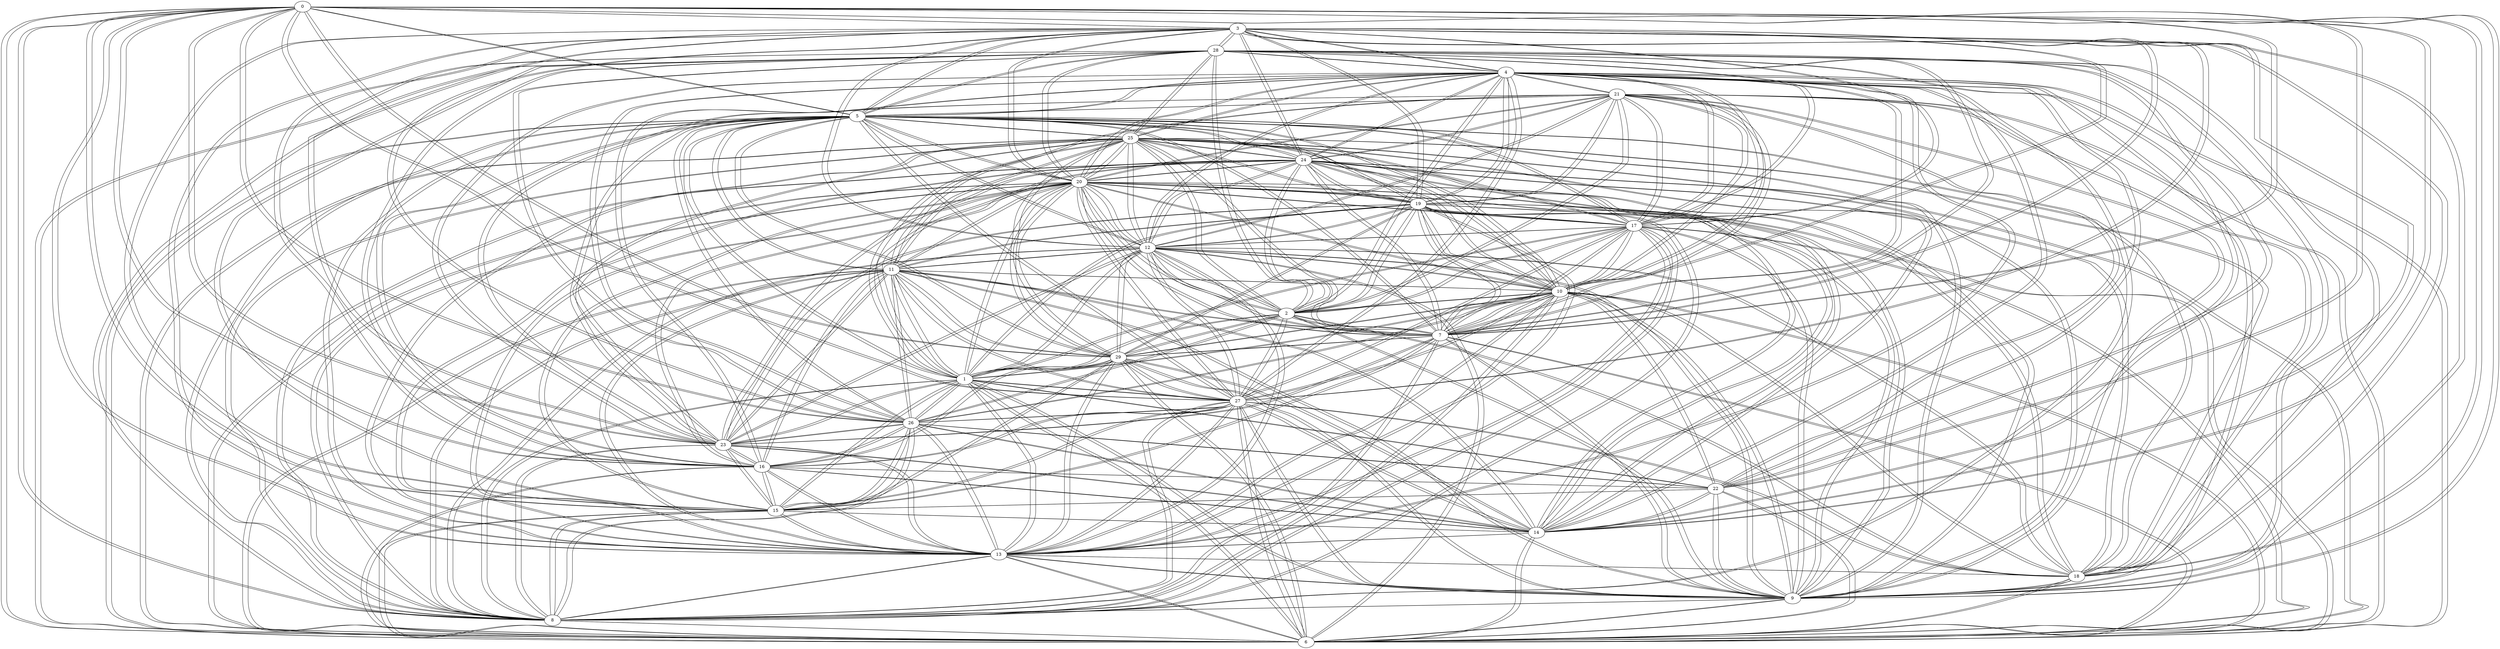 graph {
0 -- 3
0 -- 5
0 -- 6
0 -- 7
0 -- 8
0 -- 9
0 -- 13
0 -- 14
0 -- 15
0 -- 16
0 -- 18
0 -- 22
0 -- 23
0 -- 26
0 -- 27
0 -- 29
1 -- 2
1 -- 5
1 -- 6
1 -- 8
1 -- 9
1 -- 10
1 -- 11
1 -- 12
1 -- 13
1 -- 15
1 -- 17
1 -- 19
1 -- 20
1 -- 22
1 -- 23
1 -- 24
1 -- 25
1 -- 26
1 -- 27
1 -- 29
2 -- 1
2 -- 4
2 -- 7
2 -- 9
2 -- 10
2 -- 12
2 -- 17
2 -- 18
2 -- 19
2 -- 20
2 -- 21
2 -- 24
2 -- 25
2 -- 26
2 -- 27
2 -- 28
2 -- 29
3 -- 0
3 -- 4
3 -- 5
3 -- 7
3 -- 9
3 -- 10
3 -- 12
3 -- 13
3 -- 14
3 -- 15
3 -- 16
3 -- 17
3 -- 18
3 -- 19
3 -- 20
3 -- 23
3 -- 24
3 -- 26
3 -- 27
3 -- 28
4 -- 2
4 -- 3
4 -- 5
4 -- 6
4 -- 7
4 -- 8
4 -- 9
4 -- 10
4 -- 12
4 -- 13
4 -- 14
4 -- 16
4 -- 17
4 -- 19
4 -- 20
4 -- 21
4 -- 22
4 -- 23
4 -- 24
4 -- 25
4 -- 26
4 -- 27
4 -- 28
5 -- 0
5 -- 1
5 -- 3
5 -- 4
5 -- 6
5 -- 7
5 -- 8
5 -- 9
5 -- 10
5 -- 11
5 -- 12
5 -- 13
5 -- 16
5 -- 17
5 -- 18
5 -- 19
5 -- 20
5 -- 21
5 -- 23
5 -- 24
5 -- 25
5 -- 26
5 -- 27
5 -- 28
5 -- 29
6 -- 0
6 -- 1
6 -- 4
6 -- 5
6 -- 7
6 -- 8
6 -- 9
6 -- 10
6 -- 11
6 -- 12
6 -- 13
6 -- 14
6 -- 15
6 -- 16
6 -- 17
6 -- 18
6 -- 19
6 -- 20
6 -- 21
6 -- 22
6 -- 24
6 -- 25
6 -- 27
6 -- 28
6 -- 29
7 -- 0
7 -- 2
7 -- 3
7 -- 4
7 -- 5
7 -- 6
7 -- 8
7 -- 9
7 -- 10
7 -- 11
7 -- 12
7 -- 15
7 -- 17
7 -- 19
7 -- 20
7 -- 21
7 -- 23
7 -- 24
7 -- 25
7 -- 28
7 -- 29
8 -- 0
8 -- 1
8 -- 4
8 -- 5
8 -- 6
8 -- 7
8 -- 9
8 -- 10
8 -- 11
8 -- 12
8 -- 13
8 -- 15
8 -- 17
8 -- 19
8 -- 20
8 -- 23
8 -- 24
8 -- 25
8 -- 26
8 -- 27
8 -- 28
9 -- 0
9 -- 1
9 -- 2
9 -- 3
9 -- 4
9 -- 5
9 -- 6
9 -- 7
9 -- 8
9 -- 10
9 -- 11
9 -- 12
9 -- 13
9 -- 17
9 -- 18
9 -- 19
9 -- 20
9 -- 21
9 -- 22
9 -- 24
9 -- 25
9 -- 27
9 -- 28
9 -- 29
10 -- 1
10 -- 2
10 -- 3
10 -- 4
10 -- 5
10 -- 6
10 -- 7
10 -- 8
10 -- 9
10 -- 11
10 -- 12
10 -- 13
10 -- 17
10 -- 18
10 -- 19
10 -- 20
10 -- 21
10 -- 22
10 -- 24
10 -- 25
10 -- 26
10 -- 27
10 -- 29
11 -- 1
11 -- 5
11 -- 6
11 -- 7
11 -- 8
11 -- 9
11 -- 10
11 -- 12
11 -- 13
11 -- 14
11 -- 16
11 -- 19
11 -- 20
11 -- 21
11 -- 23
11 -- 25
11 -- 26
11 -- 27
11 -- 29
12 -- 1
12 -- 2
12 -- 3
12 -- 4
12 -- 5
12 -- 6
12 -- 7
12 -- 8
12 -- 9
12 -- 10
12 -- 11
12 -- 13
12 -- 17
12 -- 18
12 -- 19
12 -- 20
12 -- 21
12 -- 23
12 -- 24
12 -- 25
12 -- 27
12 -- 29
13 -- 0
13 -- 1
13 -- 3
13 -- 4
13 -- 5
13 -- 6
13 -- 8
13 -- 9
13 -- 10
13 -- 11
13 -- 12
13 -- 14
13 -- 15
13 -- 16
13 -- 17
13 -- 18
13 -- 19
13 -- 20
13 -- 23
13 -- 24
13 -- 25
13 -- 26
13 -- 27
13 -- 29
14 -- 0
14 -- 3
14 -- 4
14 -- 6
14 -- 11
14 -- 13
14 -- 15
14 -- 16
14 -- 19
14 -- 20
14 -- 22
14 -- 23
14 -- 24
14 -- 25
14 -- 26
14 -- 27
14 -- 28
14 -- 29
15 -- 0
15 -- 1
15 -- 3
15 -- 6
15 -- 7
15 -- 8
15 -- 13
15 -- 14
15 -- 16
15 -- 20
15 -- 22
15 -- 23
15 -- 26
15 -- 27
15 -- 28
15 -- 29
16 -- 0
16 -- 3
16 -- 4
16 -- 5
16 -- 6
16 -- 11
16 -- 13
16 -- 14
16 -- 15
16 -- 20
16 -- 22
16 -- 23
16 -- 26
16 -- 27
16 -- 28
16 -- 29
17 -- 1
17 -- 2
17 -- 3
17 -- 4
17 -- 5
17 -- 6
17 -- 7
17 -- 8
17 -- 9
17 -- 10
17 -- 12
17 -- 13
17 -- 19
17 -- 20
17 -- 21
17 -- 25
17 -- 27
17 -- 28
18 -- 0
18 -- 2
18 -- 3
18 -- 5
18 -- 6
18 -- 9
18 -- 10
18 -- 12
18 -- 13
18 -- 20
18 -- 21
18 -- 24
18 -- 25
18 -- 27
18 -- 28
19 -- 1
19 -- 2
19 -- 3
19 -- 4
19 -- 5
19 -- 6
19 -- 7
19 -- 8
19 -- 9
19 -- 10
19 -- 11
19 -- 12
19 -- 13
19 -- 14
19 -- 17
19 -- 20
19 -- 21
19 -- 23
19 -- 24
19 -- 25
19 -- 29
20 -- 1
20 -- 2
20 -- 3
20 -- 4
20 -- 5
20 -- 6
20 -- 7
20 -- 8
20 -- 9
20 -- 10
20 -- 11
20 -- 12
20 -- 13
20 -- 14
20 -- 15
20 -- 16
20 -- 17
20 -- 18
20 -- 19
20 -- 21
20 -- 24
20 -- 25
20 -- 27
20 -- 28
20 -- 29
21 -- 2
21 -- 4
21 -- 5
21 -- 6
21 -- 7
21 -- 9
21 -- 10
21 -- 11
21 -- 12
21 -- 17
21 -- 18
21 -- 19
21 -- 20
21 -- 22
21 -- 23
21 -- 24
22 -- 0
22 -- 1
22 -- 4
22 -- 6
22 -- 9
22 -- 10
22 -- 14
22 -- 15
22 -- 16
22 -- 21
22 -- 26
22 -- 28
23 -- 0
23 -- 1
23 -- 3
23 -- 4
23 -- 5
23 -- 7
23 -- 8
23 -- 11
23 -- 12
23 -- 13
23 -- 14
23 -- 15
23 -- 16
23 -- 19
23 -- 21
23 -- 24
23 -- 25
23 -- 26
24 -- 1
24 -- 2
24 -- 3
24 -- 4
24 -- 5
24 -- 6
24 -- 7
24 -- 8
24 -- 9
24 -- 10
24 -- 12
24 -- 13
24 -- 14
24 -- 18
24 -- 19
24 -- 20
24 -- 21
24 -- 23
24 -- 25
25 -- 1
25 -- 2
25 -- 4
25 -- 5
25 -- 6
25 -- 7
25 -- 8
25 -- 9
25 -- 10
25 -- 11
25 -- 12
25 -- 13
25 -- 14
25 -- 17
25 -- 18
25 -- 19
25 -- 20
25 -- 23
25 -- 24
25 -- 28
25 -- 29
26 -- 0
26 -- 1
26 -- 2
26 -- 3
26 -- 4
26 -- 5
26 -- 8
26 -- 10
26 -- 11
26 -- 13
26 -- 14
26 -- 15
26 -- 16
26 -- 22
26 -- 23
26 -- 27
26 -- 28
27 -- 0
27 -- 1
27 -- 2
27 -- 3
27 -- 4
27 -- 5
27 -- 6
27 -- 8
27 -- 9
27 -- 10
27 -- 11
27 -- 12
27 -- 13
27 -- 14
27 -- 15
27 -- 16
27 -- 17
27 -- 18
27 -- 20
27 -- 26
27 -- 29
28 -- 2
28 -- 3
28 -- 4
28 -- 5
28 -- 6
28 -- 7
28 -- 8
28 -- 9
28 -- 14
28 -- 15
28 -- 16
28 -- 17
28 -- 18
28 -- 20
28 -- 22
28 -- 25
28 -- 26
29 -- 0
29 -- 1
29 -- 2
29 -- 5
29 -- 6
29 -- 7
29 -- 9
29 -- 10
29 -- 11
29 -- 12
29 -- 13
29 -- 14
29 -- 15
29 -- 16
29 -- 19
29 -- 20
29 -- 25
29 -- 27
}
